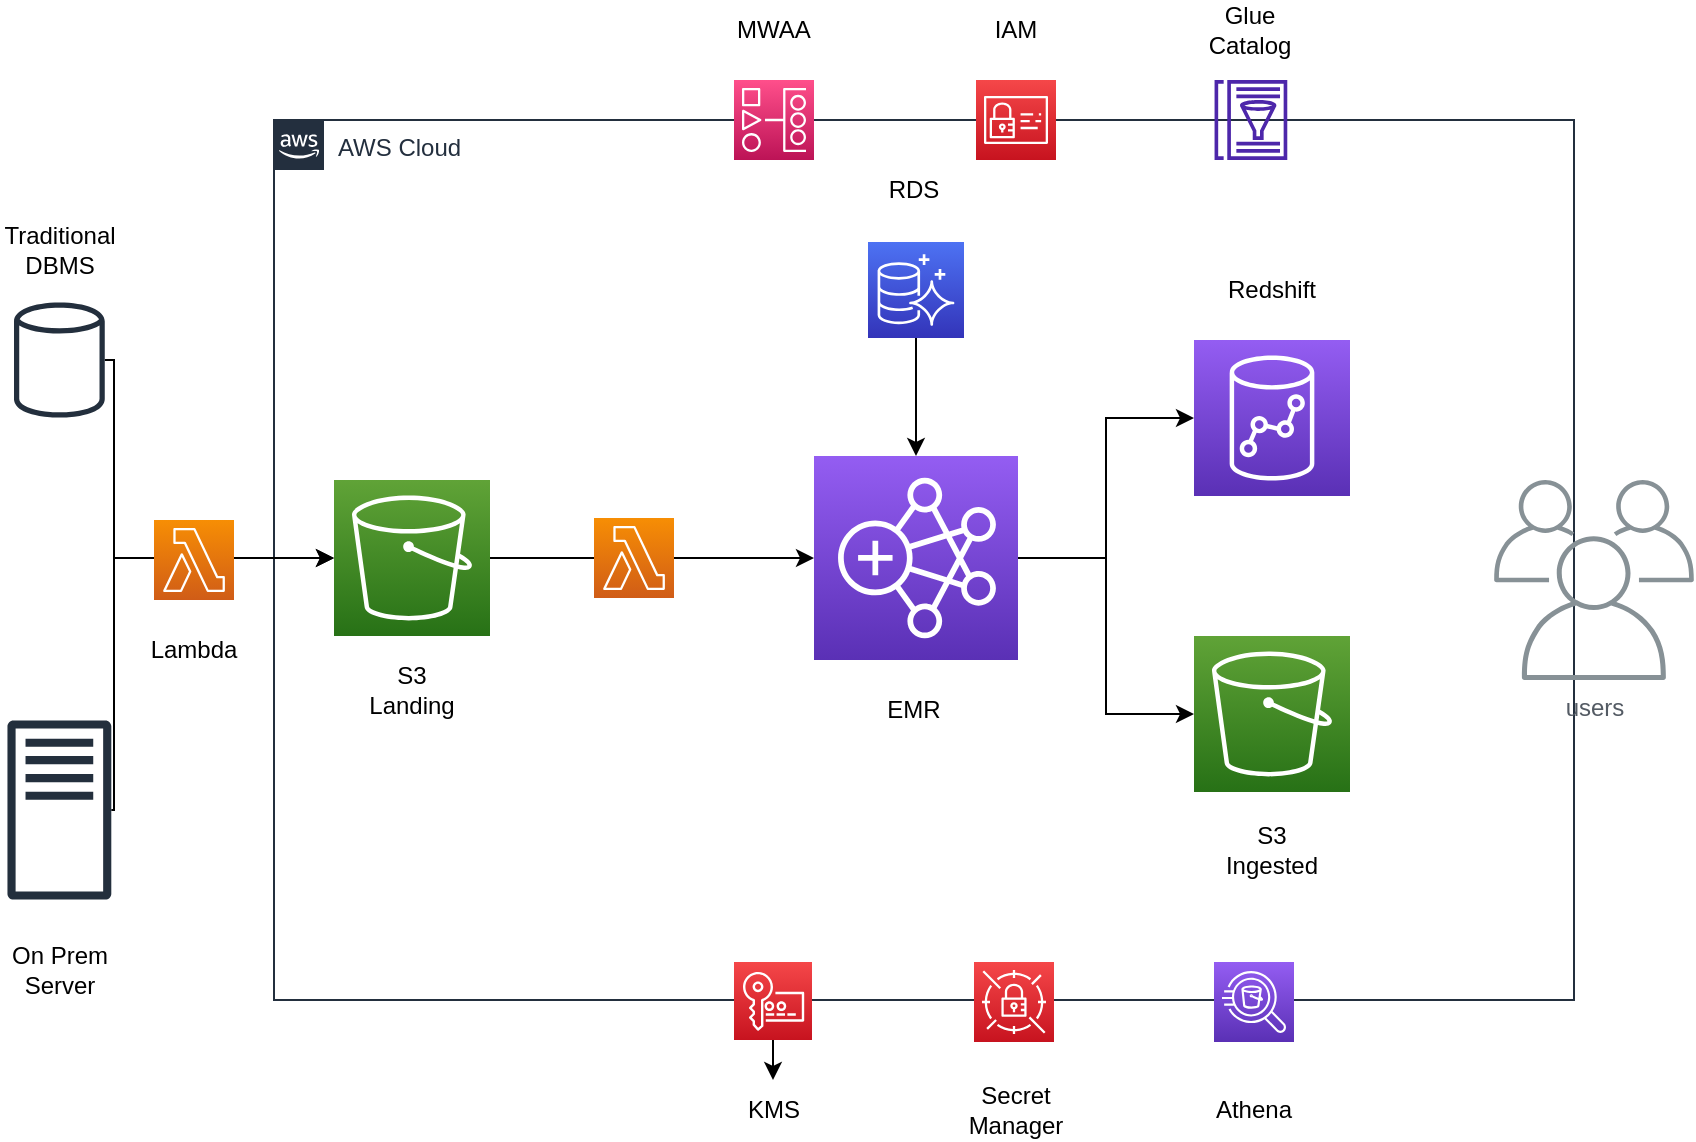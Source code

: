 <mxfile version="16.5.2" type="github">
  <diagram id="aH14h_0UKPlvTHgDtw_c" name="Page-1">
    <mxGraphModel dx="1038" dy="539" grid="1" gridSize="10" guides="1" tooltips="1" connect="1" arrows="1" fold="1" page="1" pageScale="1" pageWidth="850" pageHeight="1100" math="0" shadow="0">
      <root>
        <mxCell id="0" />
        <mxCell id="1" parent="0" />
        <mxCell id="LEBhTKfpIpsFt737h_JH-20" value="AWS Cloud" style="points=[[0,0],[0.25,0],[0.5,0],[0.75,0],[1,0],[1,0.25],[1,0.5],[1,0.75],[1,1],[0.75,1],[0.5,1],[0.25,1],[0,1],[0,0.75],[0,0.5],[0,0.25]];outlineConnect=0;gradientColor=none;html=1;whiteSpace=wrap;fontSize=12;fontStyle=0;container=1;pointerEvents=0;collapsible=0;recursiveResize=0;shape=mxgraph.aws4.group;grIcon=mxgraph.aws4.group_aws_cloud_alt;strokeColor=#232F3E;fillColor=none;verticalAlign=top;align=left;spacingLeft=30;fontColor=#232F3E;dashed=0;" parent="1" vertex="1">
          <mxGeometry x="170" y="140" width="650" height="440" as="geometry" />
        </mxCell>
        <mxCell id="LEBhTKfpIpsFt737h_JH-12" value="" style="sketch=0;points=[[0,0,0],[0.25,0,0],[0.5,0,0],[0.75,0,0],[1,0,0],[0,1,0],[0.25,1,0],[0.5,1,0],[0.75,1,0],[1,1,0],[0,0.25,0],[0,0.5,0],[0,0.75,0],[1,0.25,0],[1,0.5,0],[1,0.75,0]];outlineConnect=0;fontColor=#232F3E;gradientColor=#4D72F3;gradientDirection=north;fillColor=#3334B9;strokeColor=#ffffff;dashed=0;verticalLabelPosition=bottom;verticalAlign=top;align=center;html=1;fontSize=12;fontStyle=0;aspect=fixed;shape=mxgraph.aws4.resourceIcon;resIcon=mxgraph.aws4.aurora;" parent="LEBhTKfpIpsFt737h_JH-20" vertex="1">
          <mxGeometry x="297" y="61" width="48" height="48" as="geometry" />
        </mxCell>
        <mxCell id="LEBhTKfpIpsFt737h_JH-9" value="" style="sketch=0;points=[[0,0,0],[0.25,0,0],[0.5,0,0],[0.75,0,0],[1,0,0],[0,1,0],[0.25,1,0],[0.5,1,0],[0.75,1,0],[1,1,0],[0,0.25,0],[0,0.5,0],[0,0.75,0],[1,0.25,0],[1,0.5,0],[1,0.75,0]];outlineConnect=0;fontColor=#232F3E;gradientColor=#945DF2;gradientDirection=north;fillColor=#5A30B5;strokeColor=#ffffff;dashed=0;verticalLabelPosition=bottom;verticalAlign=top;align=center;html=1;fontSize=12;fontStyle=0;aspect=fixed;shape=mxgraph.aws4.resourceIcon;resIcon=mxgraph.aws4.athena;" parent="LEBhTKfpIpsFt737h_JH-20" vertex="1">
          <mxGeometry x="470" y="421" width="40" height="40" as="geometry" />
        </mxCell>
        <mxCell id="LEBhTKfpIpsFt737h_JH-38" value="S3 Landing" style="text;html=1;strokeColor=none;fillColor=none;align=center;verticalAlign=middle;whiteSpace=wrap;rounded=0;" parent="LEBhTKfpIpsFt737h_JH-20" vertex="1">
          <mxGeometry x="39" y="270" width="60" height="30" as="geometry" />
        </mxCell>
        <mxCell id="LEBhTKfpIpsFt737h_JH-43" value="RDS" style="text;html=1;strokeColor=none;fillColor=none;align=center;verticalAlign=middle;whiteSpace=wrap;rounded=0;" parent="LEBhTKfpIpsFt737h_JH-20" vertex="1">
          <mxGeometry x="290" y="20" width="60" height="30" as="geometry" />
        </mxCell>
        <mxCell id="LEBhTKfpIpsFt737h_JH-44" value="EMR" style="text;html=1;strokeColor=none;fillColor=none;align=center;verticalAlign=middle;whiteSpace=wrap;rounded=0;" parent="LEBhTKfpIpsFt737h_JH-20" vertex="1">
          <mxGeometry x="290" y="280" width="60" height="30" as="geometry" />
        </mxCell>
        <mxCell id="LEBhTKfpIpsFt737h_JH-48" value="Redshift" style="text;html=1;strokeColor=none;fillColor=none;align=center;verticalAlign=middle;whiteSpace=wrap;rounded=0;" parent="LEBhTKfpIpsFt737h_JH-20" vertex="1">
          <mxGeometry x="469" y="70" width="60" height="30" as="geometry" />
        </mxCell>
        <mxCell id="LEBhTKfpIpsFt737h_JH-49" value="S3 Ingested" style="text;html=1;strokeColor=none;fillColor=none;align=center;verticalAlign=middle;whiteSpace=wrap;rounded=0;" parent="LEBhTKfpIpsFt737h_JH-20" vertex="1">
          <mxGeometry x="469" y="350" width="60" height="30" as="geometry" />
        </mxCell>
        <mxCell id="LEBhTKfpIpsFt737h_JH-6" value="" style="sketch=0;points=[[0,0,0],[0.25,0,0],[0.5,0,0],[0.75,0,0],[1,0,0],[0,1,0],[0.25,1,0],[0.5,1,0],[0.75,1,0],[1,1,0],[0,0.25,0],[0,0.5,0],[0,0.75,0],[1,0.25,0],[1,0.5,0],[1,0.75,0]];outlineConnect=0;fontColor=#232F3E;gradientColor=#945DF2;gradientDirection=north;fillColor=#5A30B5;strokeColor=#ffffff;dashed=0;verticalLabelPosition=bottom;verticalAlign=top;align=center;html=1;fontSize=12;fontStyle=0;aspect=fixed;shape=mxgraph.aws4.resourceIcon;resIcon=mxgraph.aws4.emr;" parent="LEBhTKfpIpsFt737h_JH-20" vertex="1">
          <mxGeometry x="270" y="168" width="102" height="102" as="geometry" />
        </mxCell>
        <mxCell id="LEBhTKfpIpsFt737h_JH-30" style="edgeStyle=orthogonalEdgeStyle;rounded=0;orthogonalLoop=1;jettySize=auto;html=1;" parent="LEBhTKfpIpsFt737h_JH-20" source="LEBhTKfpIpsFt737h_JH-12" target="LEBhTKfpIpsFt737h_JH-6" edge="1">
          <mxGeometry relative="1" as="geometry" />
        </mxCell>
        <mxCell id="8fJSVXi6OJoHLEk2ZYYb-4" style="edgeStyle=orthogonalEdgeStyle;rounded=0;orthogonalLoop=1;jettySize=auto;html=1;entryX=0;entryY=0.5;entryDx=0;entryDy=0;entryPerimeter=0;" edge="1" parent="LEBhTKfpIpsFt737h_JH-20" source="8fJSVXi6OJoHLEk2ZYYb-1" target="LEBhTKfpIpsFt737h_JH-6">
          <mxGeometry relative="1" as="geometry" />
        </mxCell>
        <mxCell id="8fJSVXi6OJoHLEk2ZYYb-1" value="" style="sketch=0;points=[[0,0,0],[0.25,0,0],[0.5,0,0],[0.75,0,0],[1,0,0],[0,1,0],[0.25,1,0],[0.5,1,0],[0.75,1,0],[1,1,0],[0,0.25,0],[0,0.5,0],[0,0.75,0],[1,0.25,0],[1,0.5,0],[1,0.75,0]];outlineConnect=0;fontColor=#232F3E;gradientColor=#F78E04;gradientDirection=north;fillColor=#D05C17;strokeColor=#ffffff;dashed=0;verticalLabelPosition=bottom;verticalAlign=top;align=center;html=1;fontSize=12;fontStyle=0;aspect=fixed;shape=mxgraph.aws4.resourceIcon;resIcon=mxgraph.aws4.lambda;" vertex="1" parent="LEBhTKfpIpsFt737h_JH-20">
          <mxGeometry x="160" y="199" width="40" height="40" as="geometry" />
        </mxCell>
        <mxCell id="LEBhTKfpIpsFt737h_JH-11" value="" style="sketch=0;points=[[0,0,0],[0.25,0,0],[0.5,0,0],[0.75,0,0],[1,0,0],[0,1,0],[0.25,1,0],[0.5,1,0],[0.75,1,0],[1,1,0],[0,0.25,0],[0,0.5,0],[0,0.75,0],[1,0.25,0],[1,0.5,0],[1,0.75,0]];outlineConnect=0;fontColor=#232F3E;gradientColor=#60A337;gradientDirection=north;fillColor=#277116;strokeColor=#ffffff;dashed=0;verticalLabelPosition=bottom;verticalAlign=top;align=center;html=1;fontSize=12;fontStyle=0;aspect=fixed;shape=mxgraph.aws4.resourceIcon;resIcon=mxgraph.aws4.s3;" parent="LEBhTKfpIpsFt737h_JH-20" vertex="1">
          <mxGeometry x="30" y="180" width="78" height="78" as="geometry" />
        </mxCell>
        <mxCell id="8fJSVXi6OJoHLEk2ZYYb-2" value="" style="edgeStyle=orthogonalEdgeStyle;rounded=0;orthogonalLoop=1;jettySize=auto;html=1;entryX=0;entryY=0.5;entryDx=0;entryDy=0;entryPerimeter=0;endArrow=none;" edge="1" parent="LEBhTKfpIpsFt737h_JH-20" source="LEBhTKfpIpsFt737h_JH-11" target="8fJSVXi6OJoHLEk2ZYYb-1">
          <mxGeometry relative="1" as="geometry">
            <mxPoint x="108" y="219" as="sourcePoint" />
            <mxPoint x="270" y="330" as="targetPoint" />
          </mxGeometry>
        </mxCell>
        <mxCell id="LEBhTKfpIpsFt737h_JH-23" style="edgeStyle=orthogonalEdgeStyle;rounded=0;orthogonalLoop=1;jettySize=auto;html=1;entryX=0;entryY=0.5;entryDx=0;entryDy=0;entryPerimeter=0;" parent="1" source="LEBhTKfpIpsFt737h_JH-2" target="LEBhTKfpIpsFt737h_JH-11" edge="1">
          <mxGeometry relative="1" as="geometry">
            <Array as="points">
              <mxPoint x="90" y="485" />
              <mxPoint x="90" y="359" />
            </Array>
          </mxGeometry>
        </mxCell>
        <mxCell id="LEBhTKfpIpsFt737h_JH-2" value="" style="sketch=0;outlineConnect=0;fontColor=#232F3E;gradientColor=none;fillColor=#232F3D;strokeColor=none;dashed=0;verticalLabelPosition=bottom;verticalAlign=top;align=center;html=1;fontSize=12;fontStyle=0;aspect=fixed;pointerEvents=1;shape=mxgraph.aws4.traditional_server;" parent="1" vertex="1">
          <mxGeometry x="36.73" y="440" width="51.92" height="90" as="geometry" />
        </mxCell>
        <mxCell id="LEBhTKfpIpsFt737h_JH-22" style="edgeStyle=orthogonalEdgeStyle;rounded=0;orthogonalLoop=1;jettySize=auto;html=1;entryX=0;entryY=0.5;entryDx=0;entryDy=0;entryPerimeter=0;" parent="1" source="LEBhTKfpIpsFt737h_JH-4" target="LEBhTKfpIpsFt737h_JH-11" edge="1">
          <mxGeometry relative="1" as="geometry">
            <Array as="points">
              <mxPoint x="90" y="260" />
              <mxPoint x="90" y="359" />
            </Array>
          </mxGeometry>
        </mxCell>
        <mxCell id="LEBhTKfpIpsFt737h_JH-4" value="" style="sketch=0;outlineConnect=0;fontColor=#232F3E;gradientColor=none;fillColor=#232F3D;strokeColor=none;dashed=0;verticalLabelPosition=bottom;verticalAlign=top;align=center;html=1;fontSize=12;fontStyle=0;aspect=fixed;pointerEvents=1;shape=mxgraph.aws4.generic_database;" parent="1" vertex="1">
          <mxGeometry x="40" y="230" width="45.38" height="60" as="geometry" />
        </mxCell>
        <mxCell id="LEBhTKfpIpsFt737h_JH-26" style="edgeStyle=orthogonalEdgeStyle;rounded=0;orthogonalLoop=1;jettySize=auto;html=1;entryX=0;entryY=0.5;entryDx=0;entryDy=0;entryPerimeter=0;" parent="1" source="LEBhTKfpIpsFt737h_JH-6" target="LEBhTKfpIpsFt737h_JH-7" edge="1">
          <mxGeometry relative="1" as="geometry" />
        </mxCell>
        <mxCell id="LEBhTKfpIpsFt737h_JH-27" style="edgeStyle=orthogonalEdgeStyle;rounded=0;orthogonalLoop=1;jettySize=auto;html=1;" parent="1" source="LEBhTKfpIpsFt737h_JH-6" target="LEBhTKfpIpsFt737h_JH-10" edge="1">
          <mxGeometry relative="1" as="geometry" />
        </mxCell>
        <mxCell id="LEBhTKfpIpsFt737h_JH-7" value="" style="sketch=0;points=[[0,0,0],[0.25,0,0],[0.5,0,0],[0.75,0,0],[1,0,0],[0,1,0],[0.25,1,0],[0.5,1,0],[0.75,1,0],[1,1,0],[0,0.25,0],[0,0.5,0],[0,0.75,0],[1,0.25,0],[1,0.5,0],[1,0.75,0]];outlineConnect=0;fontColor=#232F3E;gradientColor=#945DF2;gradientDirection=north;fillColor=#5A30B5;strokeColor=#ffffff;dashed=0;verticalLabelPosition=bottom;verticalAlign=top;align=center;html=1;fontSize=12;fontStyle=0;aspect=fixed;shape=mxgraph.aws4.resourceIcon;resIcon=mxgraph.aws4.redshift;" parent="1" vertex="1">
          <mxGeometry x="630" y="250" width="78" height="78" as="geometry" />
        </mxCell>
        <mxCell id="LEBhTKfpIpsFt737h_JH-10" value="" style="sketch=0;points=[[0,0,0],[0.25,0,0],[0.5,0,0],[0.75,0,0],[1,0,0],[0,1,0],[0.25,1,0],[0.5,1,0],[0.75,1,0],[1,1,0],[0,0.25,0],[0,0.5,0],[0,0.75,0],[1,0.25,0],[1,0.5,0],[1,0.75,0]];outlineConnect=0;fontColor=#232F3E;gradientColor=#60A337;gradientDirection=north;fillColor=#277116;strokeColor=#ffffff;dashed=0;verticalLabelPosition=bottom;verticalAlign=top;align=center;html=1;fontSize=12;fontStyle=0;aspect=fixed;shape=mxgraph.aws4.resourceIcon;resIcon=mxgraph.aws4.s3;" parent="1" vertex="1">
          <mxGeometry x="630" y="398" width="78" height="78" as="geometry" />
        </mxCell>
        <mxCell id="LEBhTKfpIpsFt737h_JH-13" value="" style="sketch=0;points=[[0,0,0],[0.25,0,0],[0.5,0,0],[0.75,0,0],[1,0,0],[0,1,0],[0.25,1,0],[0.5,1,0],[0.75,1,0],[1,1,0],[0,0.25,0],[0,0.5,0],[0,0.75,0],[1,0.25,0],[1,0.5,0],[1,0.75,0]];outlineConnect=0;fontColor=#232F3E;gradientColor=#FF4F8B;gradientDirection=north;fillColor=#BC1356;strokeColor=#ffffff;dashed=0;verticalLabelPosition=bottom;verticalAlign=top;align=center;html=1;fontSize=12;fontStyle=0;aspect=fixed;shape=mxgraph.aws4.resourceIcon;resIcon=mxgraph.aws4.managed_workflows_for_apache_airflow;" parent="1" vertex="1">
          <mxGeometry x="400" y="120" width="40" height="40" as="geometry" />
        </mxCell>
        <mxCell id="LEBhTKfpIpsFt737h_JH-53" value="" style="edgeStyle=orthogonalEdgeStyle;rounded=0;orthogonalLoop=1;jettySize=auto;html=1;" parent="1" source="LEBhTKfpIpsFt737h_JH-16" target="LEBhTKfpIpsFt737h_JH-50" edge="1">
          <mxGeometry relative="1" as="geometry" />
        </mxCell>
        <mxCell id="LEBhTKfpIpsFt737h_JH-16" value="" style="sketch=0;points=[[0,0,0],[0.25,0,0],[0.5,0,0],[0.75,0,0],[1,0,0],[0,1,0],[0.25,1,0],[0.5,1,0],[0.75,1,0],[1,1,0],[0,0.25,0],[0,0.5,0],[0,0.75,0],[1,0.25,0],[1,0.5,0],[1,0.75,0]];outlineConnect=0;fontColor=#232F3E;gradientColor=#F54749;gradientDirection=north;fillColor=#C7131F;strokeColor=#ffffff;dashed=0;verticalLabelPosition=bottom;verticalAlign=top;align=center;html=1;fontSize=12;fontStyle=0;aspect=fixed;shape=mxgraph.aws4.resourceIcon;resIcon=mxgraph.aws4.key_management_service;" parent="1" vertex="1">
          <mxGeometry x="400" y="561" width="39" height="39" as="geometry" />
        </mxCell>
        <mxCell id="LEBhTKfpIpsFt737h_JH-17" value="" style="sketch=0;points=[[0,0,0],[0.25,0,0],[0.5,0,0],[0.75,0,0],[1,0,0],[0,1,0],[0.25,1,0],[0.5,1,0],[0.75,1,0],[1,1,0],[0,0.25,0],[0,0.5,0],[0,0.75,0],[1,0.25,0],[1,0.5,0],[1,0.75,0]];outlineConnect=0;fontColor=#232F3E;gradientColor=#F54749;gradientDirection=north;fillColor=#C7131F;strokeColor=#ffffff;dashed=0;verticalLabelPosition=bottom;verticalAlign=top;align=center;html=1;fontSize=12;fontStyle=0;aspect=fixed;shape=mxgraph.aws4.resourceIcon;resIcon=mxgraph.aws4.secrets_manager;" parent="1" vertex="1">
          <mxGeometry x="520" y="561" width="40" height="40" as="geometry" />
        </mxCell>
        <mxCell id="LEBhTKfpIpsFt737h_JH-19" value="" style="sketch=0;points=[[0,0,0],[0.25,0,0],[0.5,0,0],[0.75,0,0],[1,0,0],[0,1,0],[0.25,1,0],[0.5,1,0],[0.75,1,0],[1,1,0],[0,0.25,0],[0,0.5,0],[0,0.75,0],[1,0.25,0],[1,0.5,0],[1,0.75,0]];outlineConnect=0;fontColor=#232F3E;gradientColor=#F54749;gradientDirection=north;fillColor=#C7131F;strokeColor=#ffffff;dashed=0;verticalLabelPosition=bottom;verticalAlign=top;align=center;html=1;fontSize=12;fontStyle=0;aspect=fixed;shape=mxgraph.aws4.resourceIcon;resIcon=mxgraph.aws4.identity_and_access_management;" parent="1" vertex="1">
          <mxGeometry x="521" y="120" width="40" height="40" as="geometry" />
        </mxCell>
        <mxCell id="LEBhTKfpIpsFt737h_JH-8" value="" style="sketch=0;outlineConnect=0;fontColor=#232F3E;gradientColor=none;fillColor=#4D27AA;strokeColor=none;dashed=0;verticalLabelPosition=bottom;verticalAlign=top;align=center;html=1;fontSize=12;fontStyle=0;aspect=fixed;pointerEvents=1;shape=mxgraph.aws4.glue_data_catalog;" parent="1" vertex="1">
          <mxGeometry x="640" y="120" width="36.92" height="40" as="geometry" />
        </mxCell>
        <mxCell id="LEBhTKfpIpsFt737h_JH-21" value="users" style="sketch=0;outlineConnect=0;gradientColor=none;fontColor=#545B64;strokeColor=none;fillColor=#879196;dashed=0;verticalLabelPosition=bottom;verticalAlign=top;align=center;html=1;fontSize=12;fontStyle=0;aspect=fixed;shape=mxgraph.aws4.illustration_users;pointerEvents=1" parent="1" vertex="1">
          <mxGeometry x="780" y="320" width="100" height="100" as="geometry" />
        </mxCell>
        <mxCell id="LEBhTKfpIpsFt737h_JH-35" value="" style="sketch=0;points=[[0,0,0],[0.25,0,0],[0.5,0,0],[0.75,0,0],[1,0,0],[0,1,0],[0.25,1,0],[0.5,1,0],[0.75,1,0],[1,1,0],[0,0.25,0],[0,0.5,0],[0,0.75,0],[1,0.25,0],[1,0.5,0],[1,0.75,0]];outlineConnect=0;fontColor=#232F3E;gradientColor=#F78E04;gradientDirection=north;fillColor=#D05C17;strokeColor=#ffffff;dashed=0;verticalLabelPosition=bottom;verticalAlign=top;align=center;html=1;fontSize=12;fontStyle=0;aspect=fixed;shape=mxgraph.aws4.resourceIcon;resIcon=mxgraph.aws4.lambda;" parent="1" vertex="1">
          <mxGeometry x="110" y="340" width="40" height="40" as="geometry" />
        </mxCell>
        <mxCell id="LEBhTKfpIpsFt737h_JH-36" value="On Prem Server" style="text;html=1;strokeColor=none;fillColor=none;align=center;verticalAlign=middle;whiteSpace=wrap;rounded=0;" parent="1" vertex="1">
          <mxGeometry x="33" y="550" width="60" height="30" as="geometry" />
        </mxCell>
        <mxCell id="LEBhTKfpIpsFt737h_JH-37" value="Traditional DBMS" style="text;html=1;strokeColor=none;fillColor=none;align=center;verticalAlign=middle;whiteSpace=wrap;rounded=0;" parent="1" vertex="1">
          <mxGeometry x="33" y="190" width="60" height="30" as="geometry" />
        </mxCell>
        <mxCell id="LEBhTKfpIpsFt737h_JH-41" value="Lambda" style="text;html=1;strokeColor=none;fillColor=none;align=center;verticalAlign=middle;whiteSpace=wrap;rounded=0;" parent="1" vertex="1">
          <mxGeometry x="100" y="390" width="60" height="30" as="geometry" />
        </mxCell>
        <mxCell id="LEBhTKfpIpsFt737h_JH-45" value="MWAA" style="text;html=1;strokeColor=none;fillColor=none;align=center;verticalAlign=middle;whiteSpace=wrap;rounded=0;" parent="1" vertex="1">
          <mxGeometry x="390" y="80" width="60" height="30" as="geometry" />
        </mxCell>
        <mxCell id="LEBhTKfpIpsFt737h_JH-46" value="IAM" style="text;html=1;strokeColor=none;fillColor=none;align=center;verticalAlign=middle;whiteSpace=wrap;rounded=0;" parent="1" vertex="1">
          <mxGeometry x="511" y="80" width="60" height="30" as="geometry" />
        </mxCell>
        <mxCell id="LEBhTKfpIpsFt737h_JH-47" value="Glue Catalog" style="text;html=1;strokeColor=none;fillColor=none;align=center;verticalAlign=middle;whiteSpace=wrap;rounded=0;" parent="1" vertex="1">
          <mxGeometry x="628" y="80" width="60" height="30" as="geometry" />
        </mxCell>
        <mxCell id="LEBhTKfpIpsFt737h_JH-50" value="KMS" style="text;html=1;strokeColor=none;fillColor=none;align=center;verticalAlign=middle;whiteSpace=wrap;rounded=0;" parent="1" vertex="1">
          <mxGeometry x="390" y="620" width="60" height="30" as="geometry" />
        </mxCell>
        <mxCell id="LEBhTKfpIpsFt737h_JH-51" value="Secret Manager" style="text;html=1;strokeColor=none;fillColor=none;align=center;verticalAlign=middle;whiteSpace=wrap;rounded=0;" parent="1" vertex="1">
          <mxGeometry x="511" y="620" width="60" height="30" as="geometry" />
        </mxCell>
        <mxCell id="LEBhTKfpIpsFt737h_JH-52" value="Athena" style="text;html=1;strokeColor=none;fillColor=none;align=center;verticalAlign=middle;whiteSpace=wrap;rounded=0;" parent="1" vertex="1">
          <mxGeometry x="630" y="620" width="60" height="30" as="geometry" />
        </mxCell>
      </root>
    </mxGraphModel>
  </diagram>
</mxfile>
